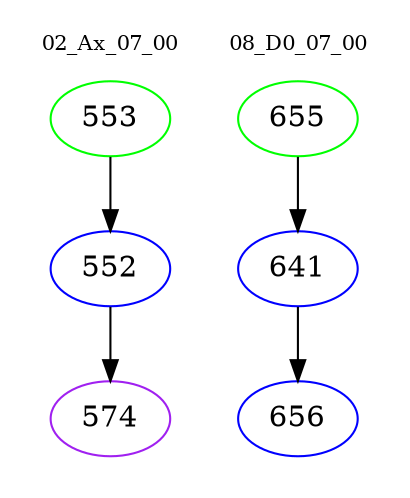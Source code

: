 digraph{
subgraph cluster_0 {
color = white
label = "02_Ax_07_00";
fontsize=10;
T0_553 [label="553", color="green"]
T0_553 -> T0_552 [color="black"]
T0_552 [label="552", color="blue"]
T0_552 -> T0_574 [color="black"]
T0_574 [label="574", color="purple"]
}
subgraph cluster_1 {
color = white
label = "08_D0_07_00";
fontsize=10;
T1_655 [label="655", color="green"]
T1_655 -> T1_641 [color="black"]
T1_641 [label="641", color="blue"]
T1_641 -> T1_656 [color="black"]
T1_656 [label="656", color="blue"]
}
}
